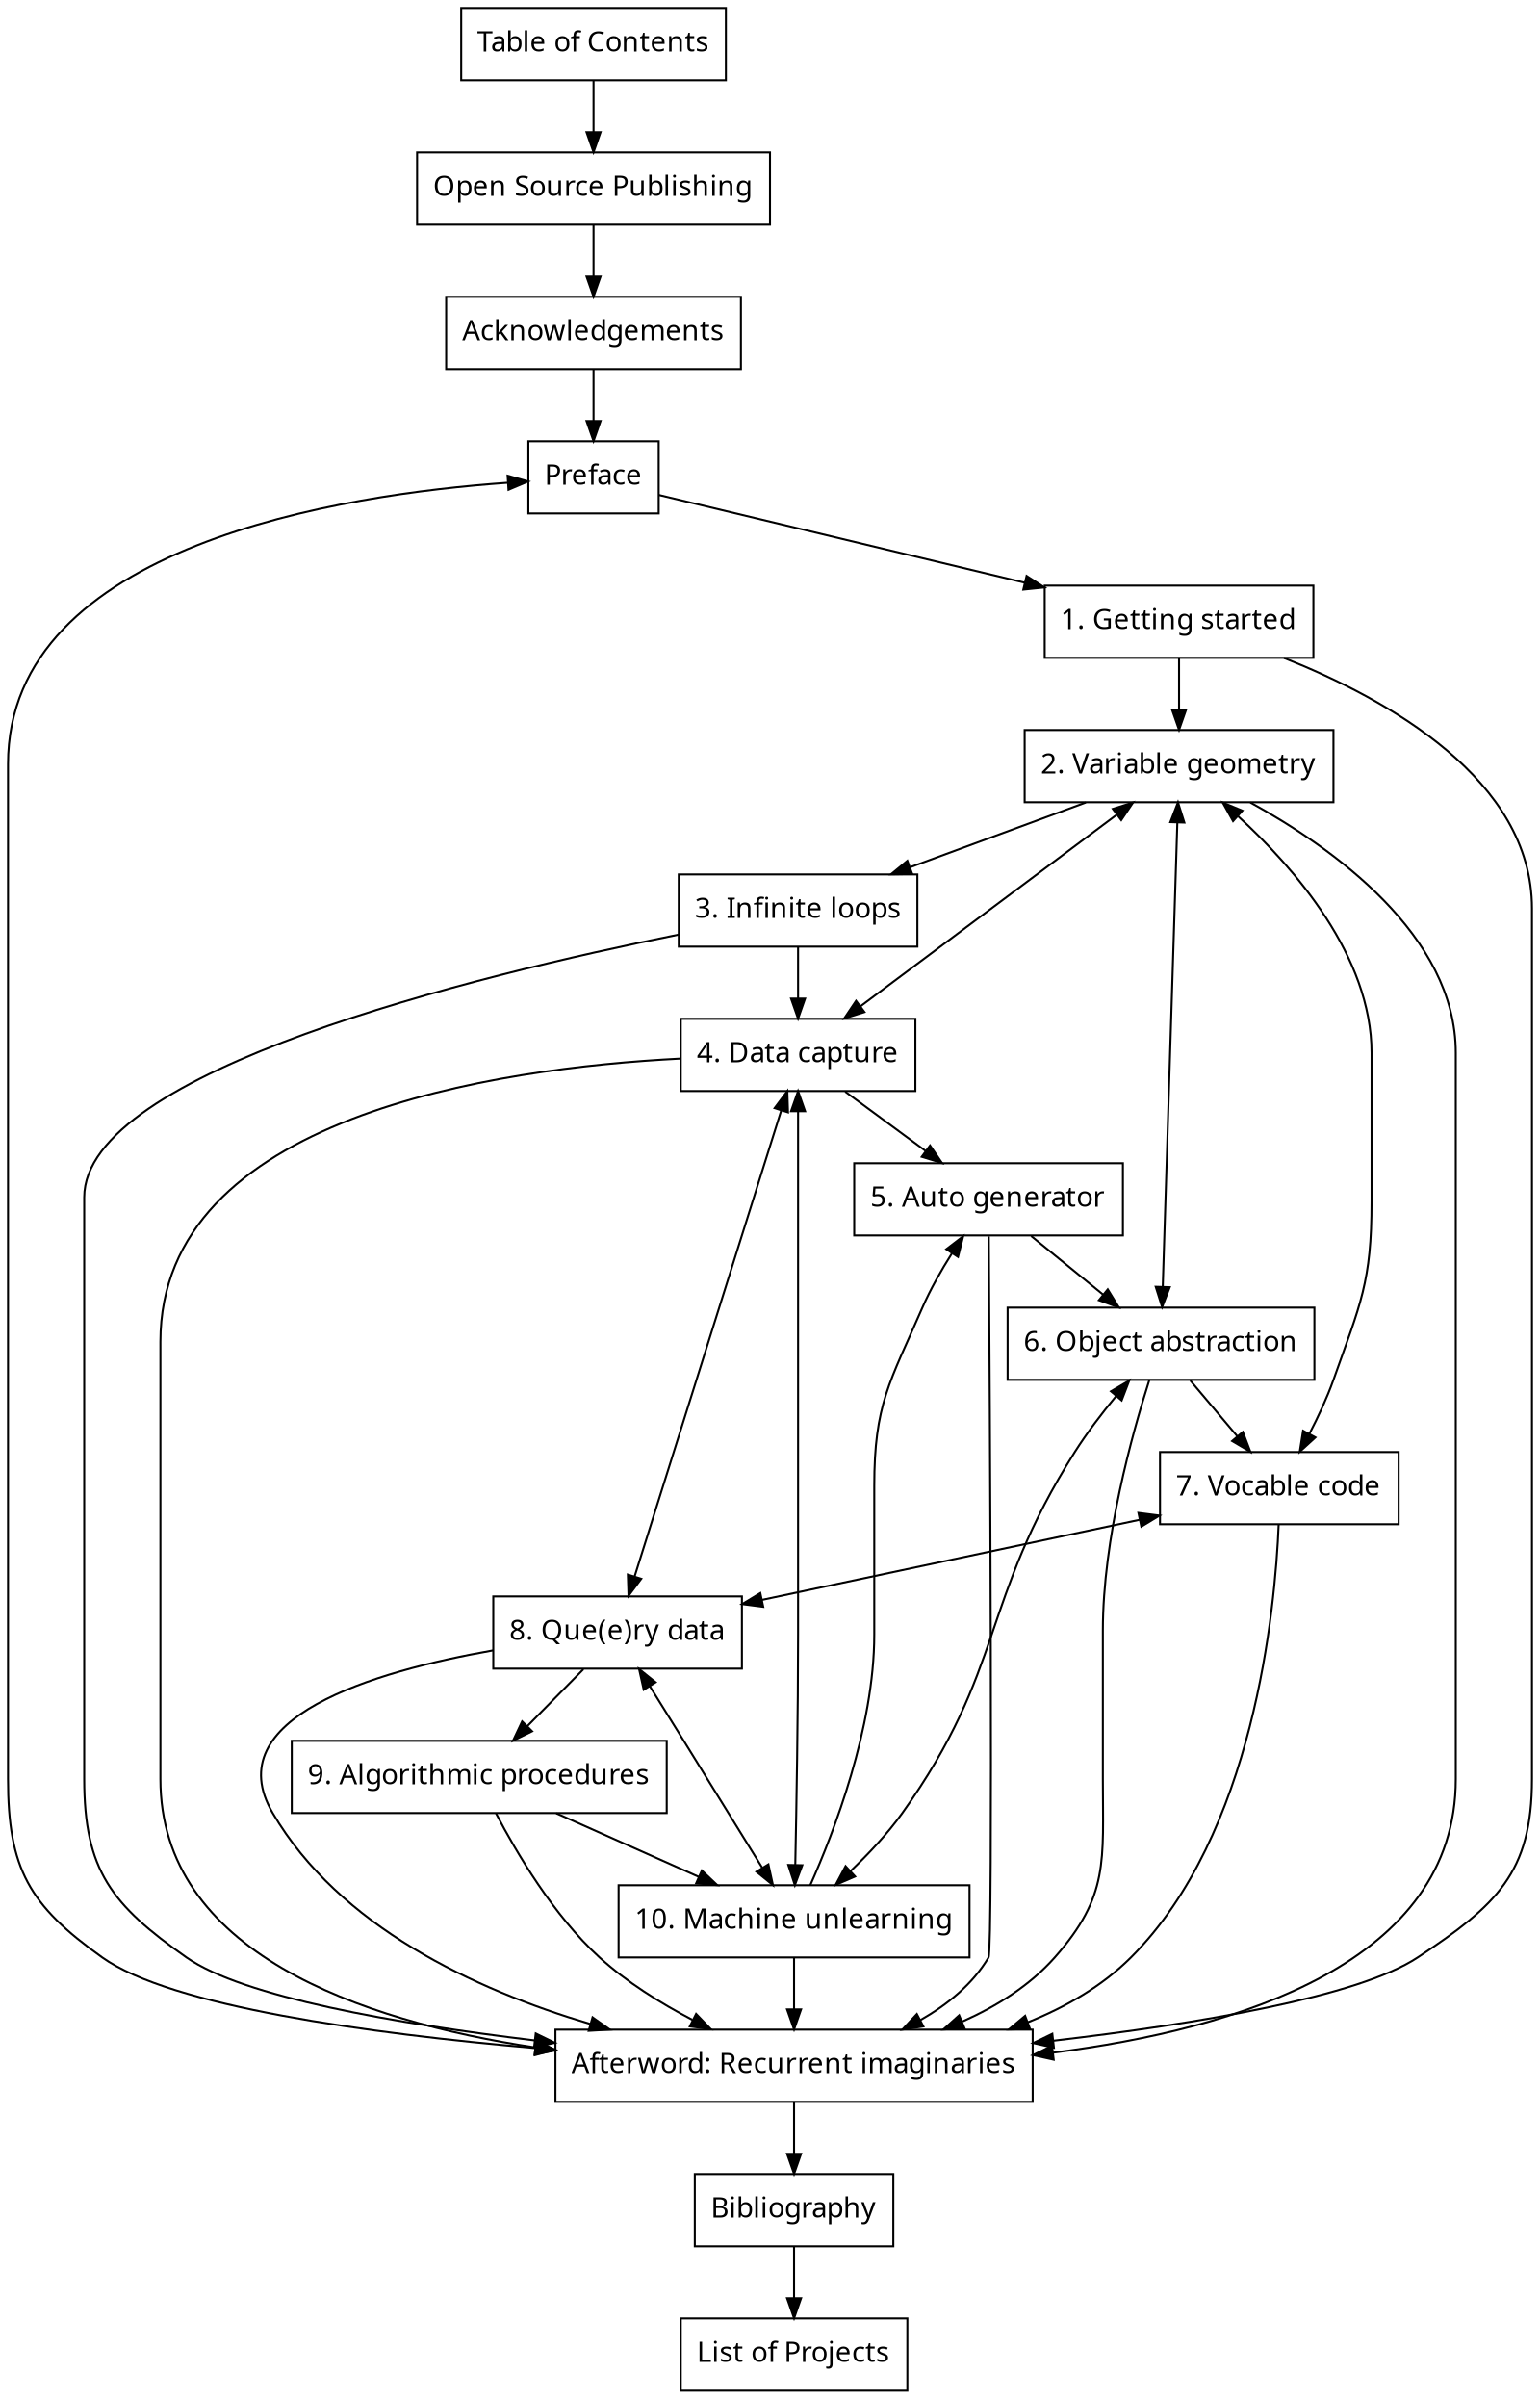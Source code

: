 digraph toc {

node[fontname="Hershey-Noailles-help-me", shape=rectangle]


TOC [label="Table of Contents"]
OSP [label="Open Source Publishing"]
Ack [label="Acknowledgements"]
0 [label="Preface"]
1 [label="1. Getting started"]
2 [label="2. Variable geometry"]
3 [label="3. Infinite loops"]
4 [label="4. Data capture"]
5 [label="5. Auto generator"]
6 [label="6. Object abstraction"]
7 [label="7. Vocable code"]
8 [label="8. Que(e)ry data"]
9 [label="9. Algorithmic procedures"]
10 [label="10. Machine unlearning"]
11 [label="Afterword: Recurrent imaginaries"]
Bi [label="Bibliography"]
Project [label="List of Projects"]


//graph
TOC -> OSP -> Ack -> 0 -> 1 -> 2 -> 3 -> 4 -> 5 -> 6 -> 7;
7 -> 8 [dir=both];
7 -> 2 [dir=both];
8 -> 9 -> 10 -> 11 -> Bi -> Project;
0 -> 11 [dir=both];
2 -> 6 [dir=both];
1,2,3,4,5,6,7,8,9 -> 11;
10 -> 5;
4 -> 10 [dir=both];
6 -> 10 [dir=both];
2 -> 4 -> 8 -> 10[dir=both];
}
